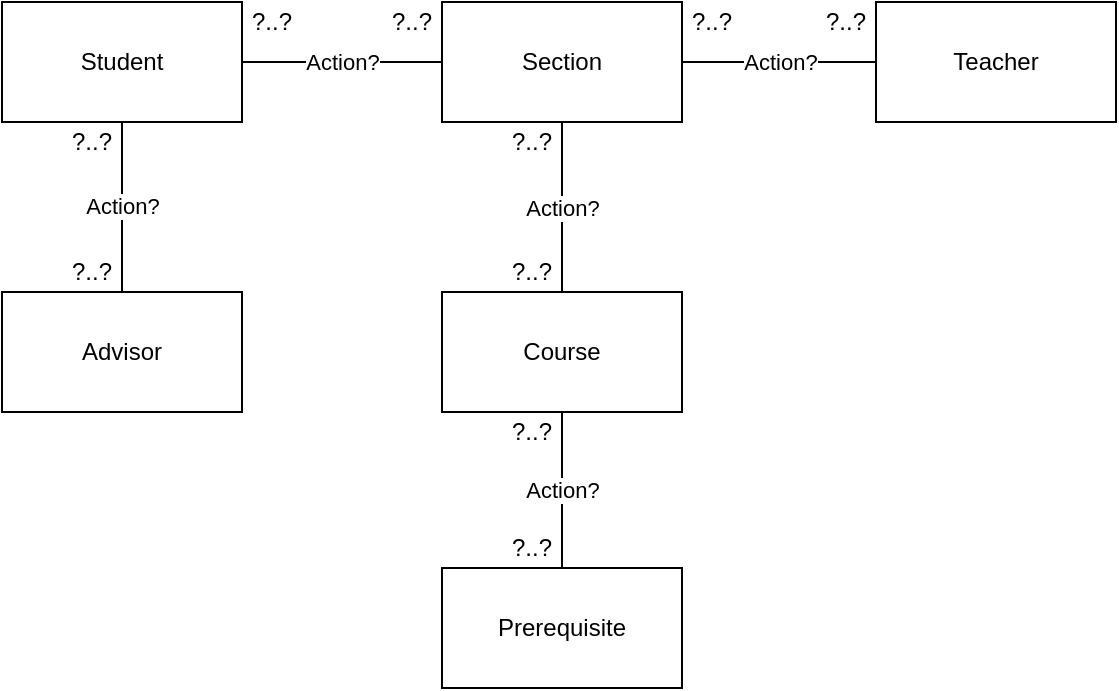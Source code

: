 <mxfile version="20.8.10" type="device" pages="2"><diagram id="C5RBs43oDa-KdzZeNtuy" name="Problem"><mxGraphModel dx="1150" dy="746" grid="0" gridSize="10" guides="1" tooltips="1" connect="1" arrows="1" fold="1" page="0" pageScale="1" pageWidth="827" pageHeight="1169" math="0" shadow="0"><root><mxCell id="WIyWlLk6GJQsqaUBKTNV-0"/><mxCell id="WIyWlLk6GJQsqaUBKTNV-1" parent="WIyWlLk6GJQsqaUBKTNV-0"/><mxCell id="D-GNBB_pCBfoDq2-ml-v-27" value="Action?" style="edgeStyle=orthogonalEdgeStyle;rounded=0;orthogonalLoop=1;jettySize=auto;html=1;entryX=0;entryY=0.5;entryDx=0;entryDy=0;startArrow=none;startFill=0;endArrow=none;endFill=0;" edge="1" parent="WIyWlLk6GJQsqaUBKTNV-1" source="D-GNBB_pCBfoDq2-ml-v-0" target="D-GNBB_pCBfoDq2-ml-v-2"><mxGeometry relative="1" as="geometry"/></mxCell><mxCell id="D-GNBB_pCBfoDq2-ml-v-0" value="Student" style="rounded=0;whiteSpace=wrap;html=1;" vertex="1" parent="WIyWlLk6GJQsqaUBKTNV-1"><mxGeometry x="110" y="190" width="120" height="60" as="geometry"/></mxCell><mxCell id="D-GNBB_pCBfoDq2-ml-v-30" value="Action?" style="edgeStyle=orthogonalEdgeStyle;rounded=0;orthogonalLoop=1;jettySize=auto;html=1;startArrow=none;startFill=0;endArrow=none;endFill=0;" edge="1" parent="WIyWlLk6GJQsqaUBKTNV-1" source="D-GNBB_pCBfoDq2-ml-v-1" target="D-GNBB_pCBfoDq2-ml-v-3"><mxGeometry relative="1" as="geometry"/></mxCell><mxCell id="D-GNBB_pCBfoDq2-ml-v-1" value="Course" style="rounded=0;whiteSpace=wrap;html=1;" vertex="1" parent="WIyWlLk6GJQsqaUBKTNV-1"><mxGeometry x="330" y="335" width="120" height="60" as="geometry"/></mxCell><mxCell id="D-GNBB_pCBfoDq2-ml-v-28" value="Action?" style="edgeStyle=orthogonalEdgeStyle;rounded=0;orthogonalLoop=1;jettySize=auto;html=1;entryX=0;entryY=0.5;entryDx=0;entryDy=0;startArrow=none;startFill=0;endArrow=none;endFill=0;" edge="1" parent="WIyWlLk6GJQsqaUBKTNV-1" source="D-GNBB_pCBfoDq2-ml-v-2" target="D-GNBB_pCBfoDq2-ml-v-4"><mxGeometry relative="1" as="geometry"/></mxCell><mxCell id="D-GNBB_pCBfoDq2-ml-v-29" value="Action?" style="edgeStyle=orthogonalEdgeStyle;rounded=0;orthogonalLoop=1;jettySize=auto;html=1;exitX=0.5;exitY=1;exitDx=0;exitDy=0;entryX=0.5;entryY=0;entryDx=0;entryDy=0;startArrow=none;startFill=0;endArrow=none;endFill=0;" edge="1" parent="WIyWlLk6GJQsqaUBKTNV-1" source="D-GNBB_pCBfoDq2-ml-v-2" target="D-GNBB_pCBfoDq2-ml-v-1"><mxGeometry relative="1" as="geometry"/></mxCell><mxCell id="D-GNBB_pCBfoDq2-ml-v-2" value="Section" style="rounded=0;whiteSpace=wrap;html=1;" vertex="1" parent="WIyWlLk6GJQsqaUBKTNV-1"><mxGeometry x="330" y="190" width="120" height="60" as="geometry"/></mxCell><mxCell id="D-GNBB_pCBfoDq2-ml-v-3" value="Prerequisite" style="rounded=0;whiteSpace=wrap;html=1;" vertex="1" parent="WIyWlLk6GJQsqaUBKTNV-1"><mxGeometry x="330" y="473" width="120" height="60" as="geometry"/></mxCell><mxCell id="D-GNBB_pCBfoDq2-ml-v-4" value="Teacher" style="rounded=0;whiteSpace=wrap;html=1;" vertex="1" parent="WIyWlLk6GJQsqaUBKTNV-1"><mxGeometry x="547" y="190" width="120" height="60" as="geometry"/></mxCell><mxCell id="D-GNBB_pCBfoDq2-ml-v-18" value="?..?" style="text;html=1;strokeColor=none;fillColor=none;align=center;verticalAlign=middle;whiteSpace=wrap;rounded=0;" vertex="1" parent="WIyWlLk6GJQsqaUBKTNV-1"><mxGeometry x="517" y="190" width="30" height="20" as="geometry"/></mxCell><mxCell id="D-GNBB_pCBfoDq2-ml-v-21" value="?..?" style="text;html=1;strokeColor=none;fillColor=none;align=center;verticalAlign=middle;whiteSpace=wrap;rounded=0;" vertex="1" parent="WIyWlLk6GJQsqaUBKTNV-1"><mxGeometry x="230" y="190" width="30" height="20" as="geometry"/></mxCell><mxCell id="D-GNBB_pCBfoDq2-ml-v-22" value="?..?" style="text;html=1;strokeColor=none;fillColor=none;align=center;verticalAlign=middle;whiteSpace=wrap;rounded=0;" vertex="1" parent="WIyWlLk6GJQsqaUBKTNV-1"><mxGeometry x="450" y="190" width="30" height="20" as="geometry"/></mxCell><mxCell id="D-GNBB_pCBfoDq2-ml-v-23" value="?..?" style="text;html=1;strokeColor=none;fillColor=none;align=center;verticalAlign=middle;whiteSpace=wrap;rounded=0;" vertex="1" parent="WIyWlLk6GJQsqaUBKTNV-1"><mxGeometry x="300" y="190" width="30" height="20" as="geometry"/></mxCell><mxCell id="D-GNBB_pCBfoDq2-ml-v-26" value="Action?" style="edgeStyle=orthogonalEdgeStyle;rounded=0;orthogonalLoop=1;jettySize=auto;html=1;entryX=0.5;entryY=1;entryDx=0;entryDy=0;startArrow=none;startFill=0;endArrow=none;endFill=0;" edge="1" parent="WIyWlLk6GJQsqaUBKTNV-1" source="D-GNBB_pCBfoDq2-ml-v-25" target="D-GNBB_pCBfoDq2-ml-v-0"><mxGeometry x="0.006" relative="1" as="geometry"><mxPoint as="offset"/></mxGeometry></mxCell><mxCell id="D-GNBB_pCBfoDq2-ml-v-25" value="Advisor" style="rounded=0;whiteSpace=wrap;html=1;" vertex="1" parent="WIyWlLk6GJQsqaUBKTNV-1"><mxGeometry x="110" y="335" width="120" height="60" as="geometry"/></mxCell><mxCell id="D-GNBB_pCBfoDq2-ml-v-31" value="?..?" style="text;html=1;strokeColor=none;fillColor=none;align=center;verticalAlign=middle;whiteSpace=wrap;rounded=0;" vertex="1" parent="WIyWlLk6GJQsqaUBKTNV-1"><mxGeometry x="140" y="250" width="30" height="20" as="geometry"/></mxCell><mxCell id="D-GNBB_pCBfoDq2-ml-v-32" value="?..?" style="text;html=1;strokeColor=none;fillColor=none;align=center;verticalAlign=middle;whiteSpace=wrap;rounded=0;" vertex="1" parent="WIyWlLk6GJQsqaUBKTNV-1"><mxGeometry x="140" y="315" width="30" height="20" as="geometry"/></mxCell><mxCell id="D-GNBB_pCBfoDq2-ml-v-33" value="?..?" style="text;html=1;strokeColor=none;fillColor=none;align=center;verticalAlign=middle;whiteSpace=wrap;rounded=0;" vertex="1" parent="WIyWlLk6GJQsqaUBKTNV-1"><mxGeometry x="360" y="250" width="30" height="20" as="geometry"/></mxCell><mxCell id="D-GNBB_pCBfoDq2-ml-v-34" value="?..?" style="text;html=1;strokeColor=none;fillColor=none;align=center;verticalAlign=middle;whiteSpace=wrap;rounded=0;" vertex="1" parent="WIyWlLk6GJQsqaUBKTNV-1"><mxGeometry x="360" y="315" width="30" height="20" as="geometry"/></mxCell><mxCell id="D-GNBB_pCBfoDq2-ml-v-35" value="?..?" style="text;html=1;strokeColor=none;fillColor=none;align=center;verticalAlign=middle;whiteSpace=wrap;rounded=0;" vertex="1" parent="WIyWlLk6GJQsqaUBKTNV-1"><mxGeometry x="360" y="395" width="30" height="20" as="geometry"/></mxCell><mxCell id="D-GNBB_pCBfoDq2-ml-v-36" value="?..?" style="text;html=1;strokeColor=none;fillColor=none;align=center;verticalAlign=middle;whiteSpace=wrap;rounded=0;" vertex="1" parent="WIyWlLk6GJQsqaUBKTNV-1"><mxGeometry x="360" y="453" width="30" height="20" as="geometry"/></mxCell></root></mxGraphModel></diagram><diagram id="11cXiW2n0XCwFZRUtIfV" name="Solution"><mxGraphModel dx="1150" dy="746" grid="0" gridSize="10" guides="1" tooltips="1" connect="1" arrows="1" fold="1" page="0" pageScale="1" pageWidth="1100" pageHeight="850" math="0" shadow="0"><root><mxCell id="0"/><mxCell id="1" parent="0"/><mxCell id="zImPIa48wCHGGHdewdOw-1" value="takes" style="edgeStyle=orthogonalEdgeStyle;rounded=0;orthogonalLoop=1;jettySize=auto;html=1;entryX=0;entryY=0.5;entryDx=0;entryDy=0;startArrow=none;startFill=0;endArrow=none;endFill=0;" edge="1" parent="1" source="zImPIa48wCHGGHdewdOw-2" target="zImPIa48wCHGGHdewdOw-7"><mxGeometry relative="1" as="geometry"/></mxCell><mxCell id="zImPIa48wCHGGHdewdOw-2" value="Student" style="rounded=0;whiteSpace=wrap;html=1;" vertex="1" parent="1"><mxGeometry x="110" y="190" width="120" height="60" as="geometry"/></mxCell><mxCell id="zImPIa48wCHGGHdewdOw-3" value="requires" style="edgeStyle=orthogonalEdgeStyle;rounded=0;orthogonalLoop=1;jettySize=auto;html=1;startArrow=none;startFill=0;endArrow=none;endFill=0;" edge="1" parent="1" source="zImPIa48wCHGGHdewdOw-4" target="zImPIa48wCHGGHdewdOw-8"><mxGeometry relative="1" as="geometry"/></mxCell><mxCell id="zImPIa48wCHGGHdewdOw-4" value="Course" style="rounded=0;whiteSpace=wrap;html=1;" vertex="1" parent="1"><mxGeometry x="330" y="335" width="120" height="60" as="geometry"/></mxCell><mxCell id="zImPIa48wCHGGHdewdOw-5" value="taught by" style="edgeStyle=orthogonalEdgeStyle;rounded=0;orthogonalLoop=1;jettySize=auto;html=1;entryX=0;entryY=0.5;entryDx=0;entryDy=0;startArrow=none;startFill=0;endArrow=none;endFill=0;" edge="1" parent="1" source="zImPIa48wCHGGHdewdOw-7" target="zImPIa48wCHGGHdewdOw-9"><mxGeometry x="-0.005" relative="1" as="geometry"><mxPoint as="offset"/></mxGeometry></mxCell><mxCell id="zImPIa48wCHGGHdewdOw-6" value="belongs to" style="edgeStyle=orthogonalEdgeStyle;rounded=0;orthogonalLoop=1;jettySize=auto;html=1;exitX=0.5;exitY=1;exitDx=0;exitDy=0;entryX=0.5;entryY=0;entryDx=0;entryDy=0;startArrow=none;startFill=0;endArrow=none;endFill=0;" edge="1" parent="1" source="zImPIa48wCHGGHdewdOw-7" target="zImPIa48wCHGGHdewdOw-4"><mxGeometry relative="1" as="geometry"/></mxCell><mxCell id="zImPIa48wCHGGHdewdOw-7" value="Section" style="rounded=0;whiteSpace=wrap;html=1;" vertex="1" parent="1"><mxGeometry x="330" y="190" width="120" height="60" as="geometry"/></mxCell><mxCell id="zImPIa48wCHGGHdewdOw-8" value="Prerequisite" style="rounded=0;whiteSpace=wrap;html=1;" vertex="1" parent="1"><mxGeometry x="330" y="473" width="120" height="60" as="geometry"/></mxCell><mxCell id="zImPIa48wCHGGHdewdOw-9" value="Teacher" style="rounded=0;whiteSpace=wrap;html=1;" vertex="1" parent="1"><mxGeometry x="547" y="190" width="120" height="60" as="geometry"/></mxCell><mxCell id="zImPIa48wCHGGHdewdOw-10" value="1..1" style="text;html=1;strokeColor=none;fillColor=none;align=center;verticalAlign=middle;whiteSpace=wrap;rounded=0;" vertex="1" parent="1"><mxGeometry x="517" y="190" width="30" height="20" as="geometry"/></mxCell><mxCell id="zImPIa48wCHGGHdewdOw-11" value="5..*" style="text;html=1;strokeColor=none;fillColor=none;align=center;verticalAlign=middle;whiteSpace=wrap;rounded=0;" vertex="1" parent="1"><mxGeometry x="230" y="190" width="30" height="20" as="geometry"/></mxCell><mxCell id="zImPIa48wCHGGHdewdOw-12" value="1..*" style="text;html=1;strokeColor=none;fillColor=none;align=center;verticalAlign=middle;whiteSpace=wrap;rounded=0;" vertex="1" parent="1"><mxGeometry x="450" y="190" width="30" height="20" as="geometry"/></mxCell><mxCell id="zImPIa48wCHGGHdewdOw-13" value="1..*" style="text;html=1;strokeColor=none;fillColor=none;align=center;verticalAlign=middle;whiteSpace=wrap;rounded=0;" vertex="1" parent="1"><mxGeometry x="300" y="190" width="30" height="20" as="geometry"/></mxCell><mxCell id="zImPIa48wCHGGHdewdOw-14" value="advises" style="edgeStyle=orthogonalEdgeStyle;rounded=0;orthogonalLoop=1;jettySize=auto;html=1;entryX=0.5;entryY=1;entryDx=0;entryDy=0;startArrow=none;startFill=0;endArrow=none;endFill=0;" edge="1" parent="1" source="zImPIa48wCHGGHdewdOw-15" target="zImPIa48wCHGGHdewdOw-2"><mxGeometry x="0.006" relative="1" as="geometry"><mxPoint as="offset"/></mxGeometry></mxCell><mxCell id="zImPIa48wCHGGHdewdOw-15" value="Advisor" style="rounded=0;whiteSpace=wrap;html=1;" vertex="1" parent="1"><mxGeometry x="110" y="335" width="120" height="60" as="geometry"/></mxCell><mxCell id="zImPIa48wCHGGHdewdOw-16" value="0..*" style="text;html=1;strokeColor=none;fillColor=none;align=center;verticalAlign=middle;whiteSpace=wrap;rounded=0;" vertex="1" parent="1"><mxGeometry x="140" y="250" width="30" height="20" as="geometry"/></mxCell><mxCell id="zImPIa48wCHGGHdewdOw-17" value="1..1" style="text;html=1;strokeColor=none;fillColor=none;align=center;verticalAlign=middle;whiteSpace=wrap;rounded=0;" vertex="1" parent="1"><mxGeometry x="140" y="315" width="30" height="20" as="geometry"/></mxCell><mxCell id="zImPIa48wCHGGHdewdOw-18" value="1..*" style="text;html=1;strokeColor=none;fillColor=none;align=center;verticalAlign=middle;whiteSpace=wrap;rounded=0;" vertex="1" parent="1"><mxGeometry x="360" y="250" width="30" height="20" as="geometry"/></mxCell><mxCell id="zImPIa48wCHGGHdewdOw-19" value="1..1" style="text;html=1;strokeColor=none;fillColor=none;align=center;verticalAlign=middle;whiteSpace=wrap;rounded=0;" vertex="1" parent="1"><mxGeometry x="360" y="315" width="30" height="20" as="geometry"/></mxCell><mxCell id="zImPIa48wCHGGHdewdOw-20" value="1..*" style="text;html=1;strokeColor=none;fillColor=none;align=center;verticalAlign=middle;whiteSpace=wrap;rounded=0;" vertex="1" parent="1"><mxGeometry x="360" y="395" width="30" height="20" as="geometry"/></mxCell><mxCell id="zImPIa48wCHGGHdewdOw-21" value="0..*" style="text;html=1;strokeColor=none;fillColor=none;align=center;verticalAlign=middle;whiteSpace=wrap;rounded=0;" vertex="1" parent="1"><mxGeometry x="360" y="453" width="30" height="20" as="geometry"/></mxCell><mxCell id="zImPIa48wCHGGHdewdOw-22" value="&lt;i style=&quot;font-size: 10px;&quot;&gt;We don't run classes with less than five students...&lt;br style=&quot;font-size: 10px;&quot;&gt;&lt;/i&gt;" style="text;html=1;strokeColor=none;fillColor=none;align=center;verticalAlign=middle;whiteSpace=wrap;rounded=0;fontSize=10;" vertex="1" parent="1"><mxGeometry x="101" y="135" width="169" height="43" as="geometry"/></mxCell></root></mxGraphModel></diagram></mxfile>